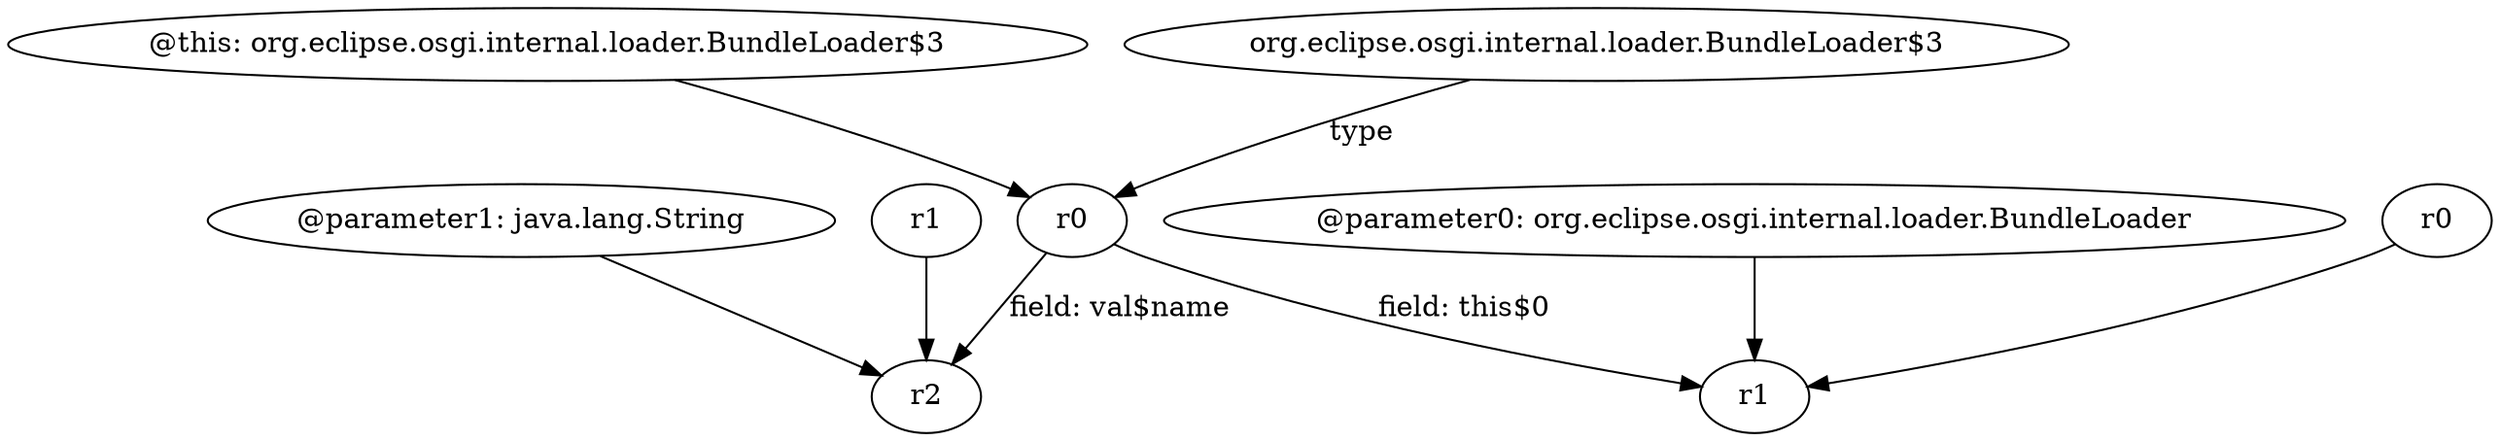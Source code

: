 digraph g {
0[label="@parameter0: org.eclipse.osgi.internal.loader.BundleLoader"]
1[label="r1"]
0->1[label=""]
2[label="r0"]
3[label="r2"]
2->3[label="field: val$name"]
2->1[label="field: this$0"]
4[label="@this: org.eclipse.osgi.internal.loader.BundleLoader$3"]
4->2[label=""]
5[label="r0"]
5->1[label=""]
6[label="@parameter1: java.lang.String"]
6->3[label=""]
7[label="org.eclipse.osgi.internal.loader.BundleLoader$3"]
7->2[label="type"]
8[label="r1"]
8->3[label=""]
}